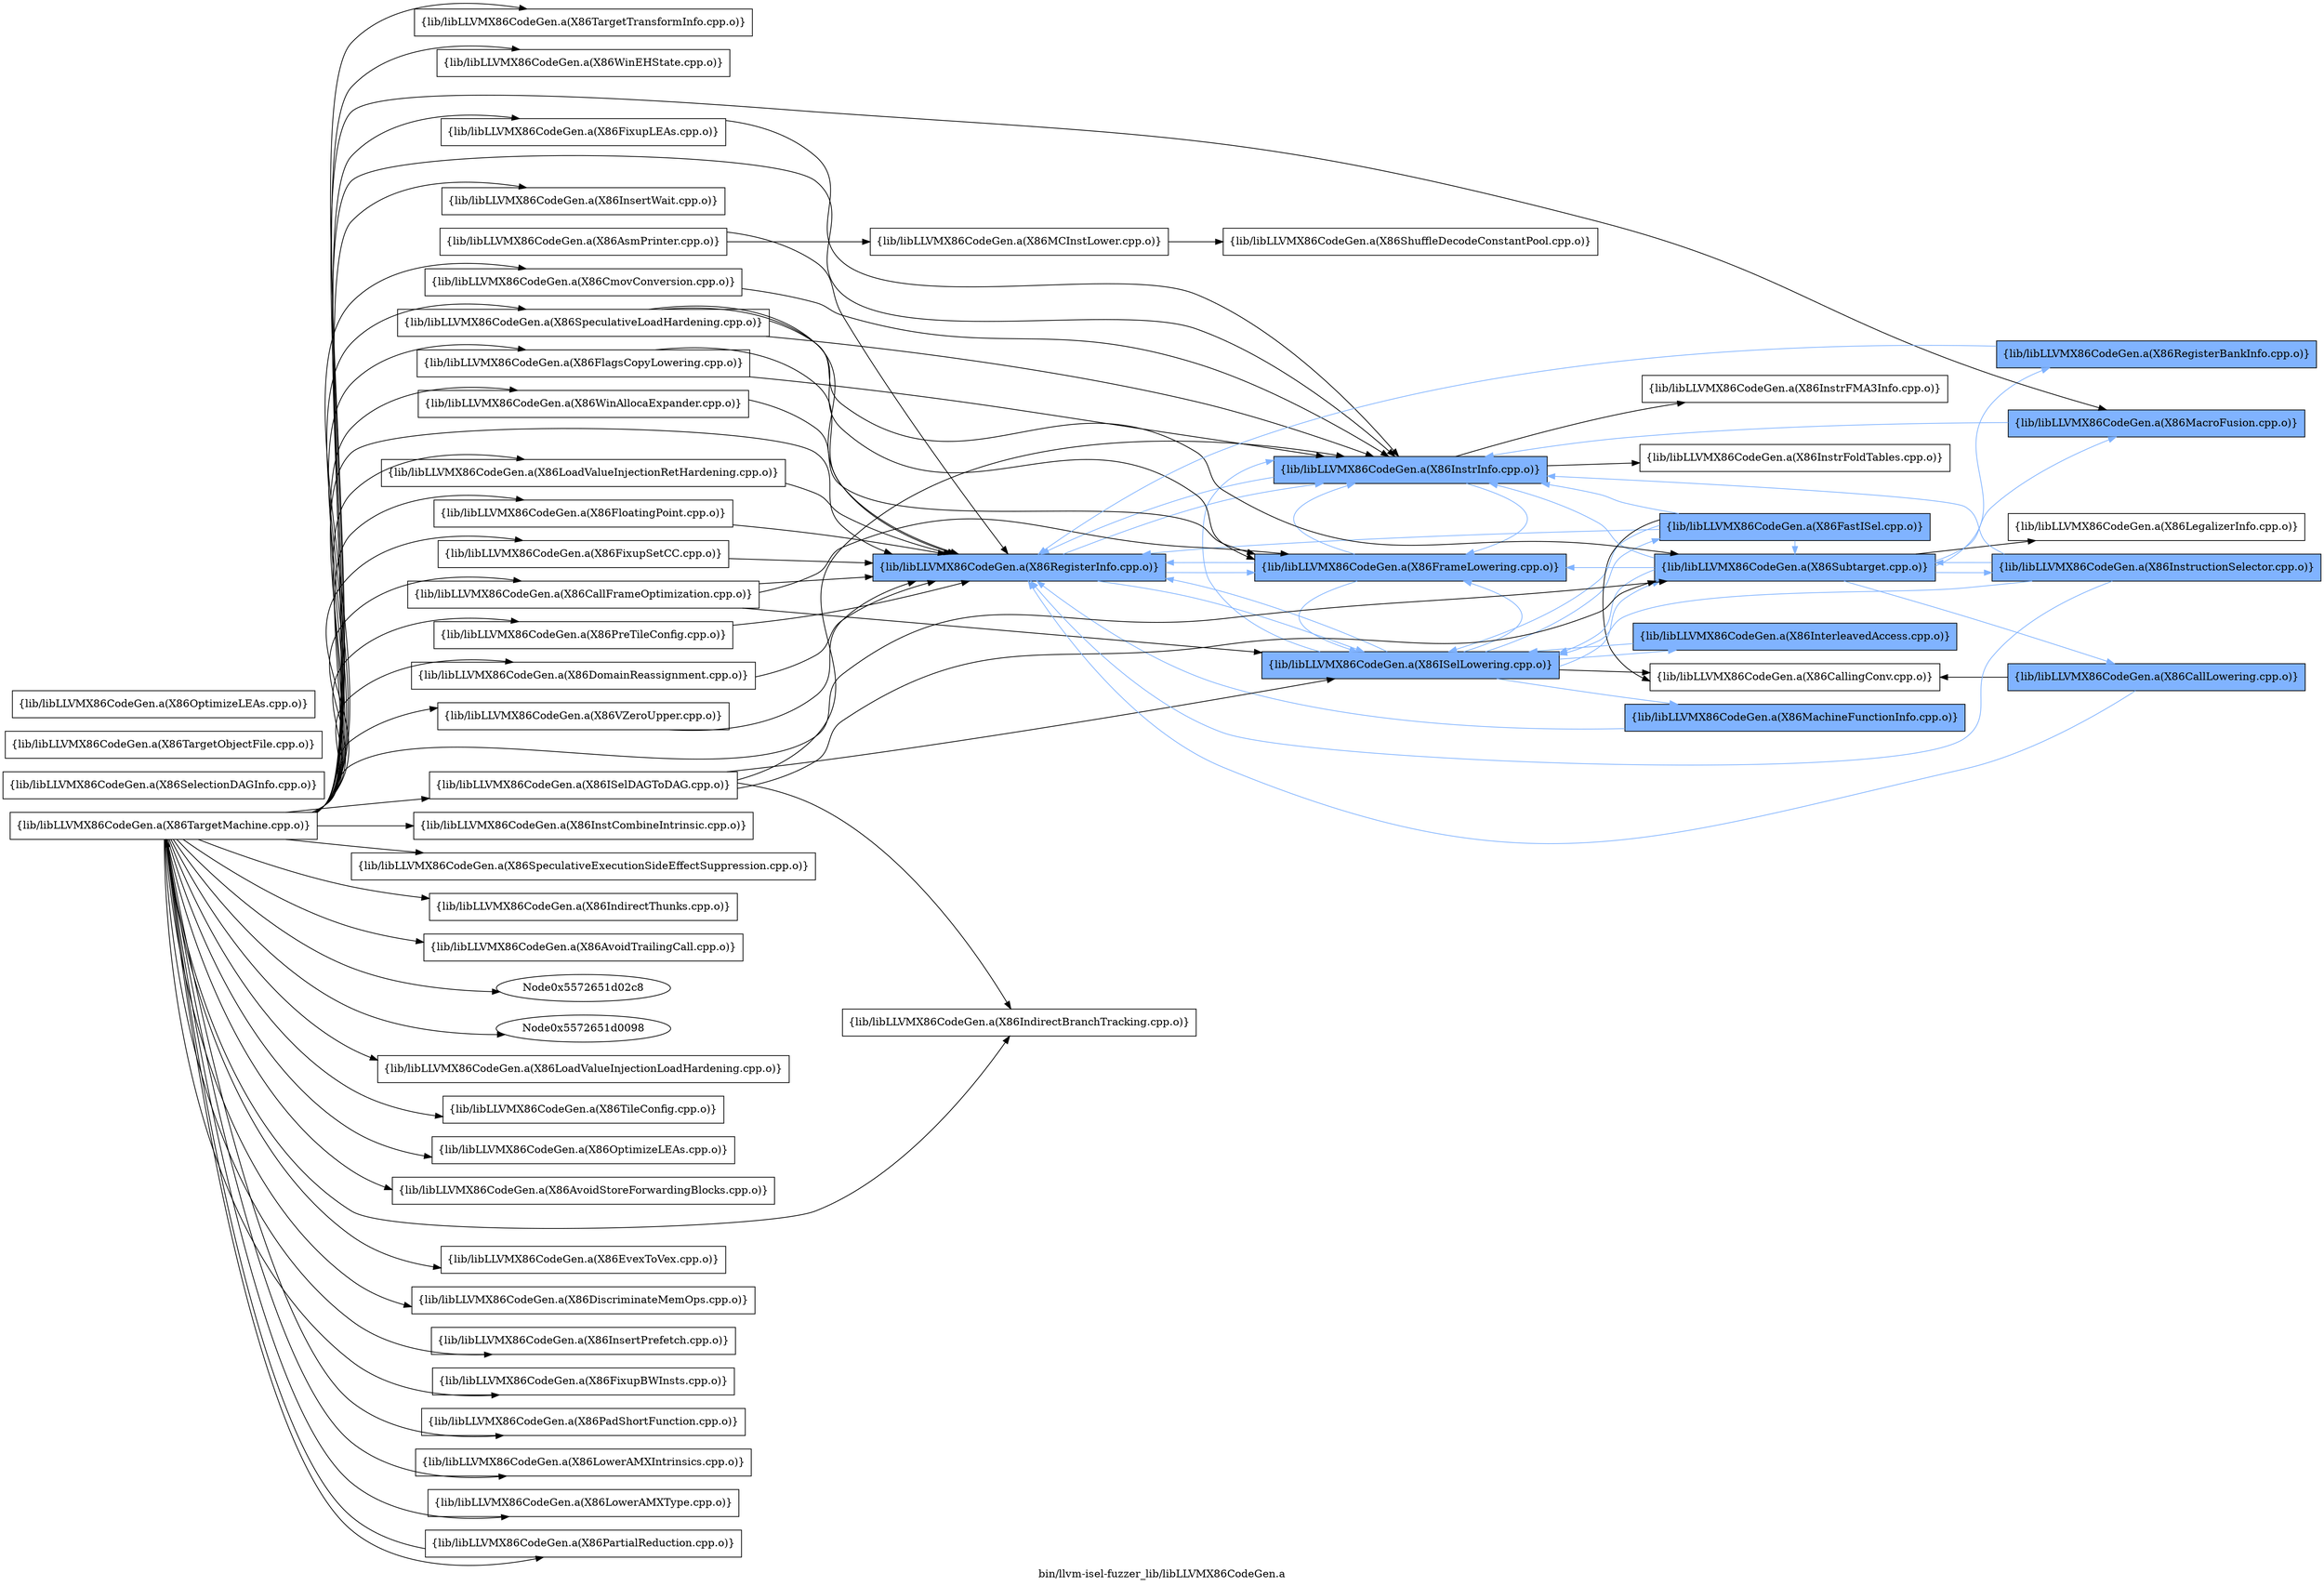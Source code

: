 digraph "bin/llvm-isel-fuzzer_lib/libLLVMX86CodeGen.a" {
	label="bin/llvm-isel-fuzzer_lib/libLLVMX86CodeGen.a";
	rankdir=LR;
	{ rank=same; Node0x5572651e00d8;  }
	{ rank=same; Node0x5572651df958; Node0x5572651e0178;  }
	{ rank=same; Node0x5572651dd3d8; Node0x5572651e12f8; Node0x5572651dee68; Node0x5572651de0a8;  }
	{ rank=same; Node0x5572651dfb88; Node0x5572651df138; Node0x5572651de2d8; Node0x5572651dcc58; Node0x5572651dd1a8; Node0x5572651df6d8; Node0x5572651ddb58;  }

	Node0x5572651e00d8 [shape=record,shape=box,group=0,label="{lib/libLLVMX86CodeGen.a(X86AsmPrinter.cpp.o)}"];
	Node0x5572651e00d8 -> Node0x5572651df958;
	Node0x5572651e00d8 -> Node0x5572651e0178;
	Node0x5572651ddce8 [shape=record,shape=box,group=0,label="{lib/libLLVMX86CodeGen.a(X86TargetMachine.cpp.o)}"];
	Node0x5572651ddce8 -> Node0x5572651e0178;
	Node0x5572651ddce8 -> Node0x5572651dee68;
	Node0x5572651ddce8 -> Node0x5572651dd1a8;
	Node0x5572651ddce8 -> Node0x5572651dea08;
	Node0x5572651ddce8 -> Node0x5572651dd108;
	Node0x5572651ddce8 -> Node0x5572651dc528;
	Node0x5572651ddce8 -> Node0x5572651dccf8;
	Node0x5572651ddce8 -> Node0x5572651dc208;
	Node0x5572651ddce8 -> Node0x5572651d0ea8;
	Node0x5572651ddce8 -> Node0x5572651d02c8;
	Node0x5572651ddce8 -> Node0x5572651d0098;
	Node0x5572651ddce8 -> Node0x5572651d4968;
	Node0x5572651ddce8 -> Node0x5572651d4288;
	Node0x5572651ddce8 -> Node0x5572651d3928;
	Node0x5572651ddce8 -> Node0x5572651d3248;
	Node0x5572651ddce8 -> Node0x5572651d28e8;
	Node0x5572651ddce8 -> Node0x5572651d7398;
	Node0x5572651ddce8 -> Node0x5572651d6b78;
	Node0x5572651ddce8 -> Node0x5572651d63f8;
	Node0x5572651ddce8 -> Node0x5572651dc398;
	Node0x5572651ddce8 -> Node0x5572651d9e18;
	Node0x5572651ddce8 -> Node0x5572651daa98;
	Node0x5572651ddce8 -> Node0x5572651dad68;
	Node0x5572651ddce8 -> Node0x5572651d4148;
	Node0x5572651ddce8 -> Node0x5572651d4878;
	Node0x5572651ddce8 -> Node0x5572651d45f8;
	Node0x5572651ddce8 -> Node0x5572651d2438;
	Node0x5572651ddce8 -> Node0x5572651d35b8;
	Node0x5572651ddce8 -> Node0x5572651d6678;
	Node0x5572651ddce8 -> Node0x5572651d63a8;
	Node0x5572651ddce8 -> Node0x5572651e1028;
	Node0x5572651ddce8 -> Node0x5572651df548;
	Node0x5572651ddce8 -> Node0x5572651dec38;
	Node0x5572651ddce8 -> Node0x5572651df908;
	Node0x5572651ddce8 -> Node0x5572651deaf8;
	Node0x5572651ddce8 -> Node0x5572651de508;
	Node0x5572651ddce8 -> Node0x5572651dc8e8;
	Node0x5572651ddce8 -> Node0x5572651dd608;
	Node0x5572651ddce8 -> Node0x5572651dced8;
	Node0x5572651df958 [shape=record,shape=box,group=0,label="{lib/libLLVMX86CodeGen.a(X86MCInstLower.cpp.o)}"];
	Node0x5572651df958 -> Node0x5572651dd3d8;
	Node0x5572651e0178 [shape=record,shape=box,group=1,style=filled,fillcolor="0.600000 0.5 1",label="{lib/libLLVMX86CodeGen.a(X86RegisterInfo.cpp.o)}"];
	Node0x5572651e0178 -> Node0x5572651e12f8[color="0.600000 0.5 1"];
	Node0x5572651e0178 -> Node0x5572651dee68[color="0.600000 0.5 1"];
	Node0x5572651e0178 -> Node0x5572651de0a8[color="0.600000 0.5 1"];
	Node0x5572651dd3d8 [shape=record,shape=box,group=0,label="{lib/libLLVMX86CodeGen.a(X86ShuffleDecodeConstantPool.cpp.o)}"];
	Node0x5572651dfb88 [shape=record,shape=box,group=1,style=filled,fillcolor="0.600000 0.5 1",label="{lib/libLLVMX86CodeGen.a(X86MachineFunctionInfo.cpp.o)}"];
	Node0x5572651dfb88 -> Node0x5572651e0178[color="0.600000 0.5 1"];
	Node0x5572651e12f8 [shape=record,shape=box,group=1,style=filled,fillcolor="0.600000 0.5 1",label="{lib/libLLVMX86CodeGen.a(X86ISelLowering.cpp.o)}"];
	Node0x5572651e12f8 -> Node0x5572651dfb88[color="0.600000 0.5 1"];
	Node0x5572651e12f8 -> Node0x5572651e0178[color="0.600000 0.5 1"];
	Node0x5572651e12f8 -> Node0x5572651df138[color="0.600000 0.5 1"];
	Node0x5572651e12f8 -> Node0x5572651dee68[color="0.600000 0.5 1"];
	Node0x5572651e12f8 -> Node0x5572651de0a8[color="0.600000 0.5 1"];
	Node0x5572651e12f8 -> Node0x5572651de2d8;
	Node0x5572651e12f8 -> Node0x5572651dcc58[color="0.600000 0.5 1"];
	Node0x5572651e12f8 -> Node0x5572651dd1a8[color="0.600000 0.5 1"];
	Node0x5572651dee68 [shape=record,shape=box,group=1,style=filled,fillcolor="0.600000 0.5 1",label="{lib/libLLVMX86CodeGen.a(X86InstrInfo.cpp.o)}"];
	Node0x5572651dee68 -> Node0x5572651e0178[color="0.600000 0.5 1"];
	Node0x5572651dee68 -> Node0x5572651df6d8;
	Node0x5572651dee68 -> Node0x5572651de0a8[color="0.600000 0.5 1"];
	Node0x5572651dee68 -> Node0x5572651ddb58;
	Node0x5572651de0a8 [shape=record,shape=box,group=1,style=filled,fillcolor="0.600000 0.5 1",label="{lib/libLLVMX86CodeGen.a(X86FrameLowering.cpp.o)}"];
	Node0x5572651de0a8 -> Node0x5572651e0178[color="0.600000 0.5 1"];
	Node0x5572651de0a8 -> Node0x5572651e12f8[color="0.600000 0.5 1"];
	Node0x5572651de0a8 -> Node0x5572651dee68[color="0.600000 0.5 1"];
	Node0x5572651df138 [shape=record,shape=box,group=1,style=filled,fillcolor="0.600000 0.5 1",label="{lib/libLLVMX86CodeGen.a(X86FastISel.cpp.o)}"];
	Node0x5572651df138 -> Node0x5572651e0178[color="0.600000 0.5 1"];
	Node0x5572651df138 -> Node0x5572651e12f8[color="0.600000 0.5 1"];
	Node0x5572651df138 -> Node0x5572651dee68[color="0.600000 0.5 1"];
	Node0x5572651df138 -> Node0x5572651de2d8;
	Node0x5572651df138 -> Node0x5572651dd1a8[color="0.600000 0.5 1"];
	Node0x5572651de2d8 [shape=record,shape=box,group=0,label="{lib/libLLVMX86CodeGen.a(X86CallingConv.cpp.o)}"];
	Node0x5572651dcc58 [shape=record,shape=box,group=1,style=filled,fillcolor="0.600000 0.5 1",label="{lib/libLLVMX86CodeGen.a(X86InterleavedAccess.cpp.o)}"];
	Node0x5572651dcc58 -> Node0x5572651e12f8[color="0.600000 0.5 1"];
	Node0x5572651dd1a8 [shape=record,shape=box,group=1,style=filled,fillcolor="0.600000 0.5 1",label="{lib/libLLVMX86CodeGen.a(X86Subtarget.cpp.o)}"];
	Node0x5572651dd1a8 -> Node0x5572651e12f8[color="0.600000 0.5 1"];
	Node0x5572651dd1a8 -> Node0x5572651dee68[color="0.600000 0.5 1"];
	Node0x5572651dd1a8 -> Node0x5572651de0a8[color="0.600000 0.5 1"];
	Node0x5572651dd1a8 -> Node0x5572651df5e8[color="0.600000 0.5 1"];
	Node0x5572651dd1a8 -> Node0x5572651dfe58;
	Node0x5572651dd1a8 -> Node0x5572651df1d8[color="0.600000 0.5 1"];
	Node0x5572651dd1a8 -> Node0x5572651de328[color="0.600000 0.5 1"];
	Node0x5572651dd1a8 -> Node0x5572651dea08[color="0.600000 0.5 1"];
	Node0x5572651df6d8 [shape=record,shape=box,group=0,label="{lib/libLLVMX86CodeGen.a(X86InstrFoldTables.cpp.o)}"];
	Node0x5572651ddb58 [shape=record,shape=box,group=0,label="{lib/libLLVMX86CodeGen.a(X86InstrFMA3Info.cpp.o)}"];
	Node0x5572651df5e8 [shape=record,shape=box,group=1,style=filled,fillcolor="0.600000 0.5 1",label="{lib/libLLVMX86CodeGen.a(X86CallLowering.cpp.o)}"];
	Node0x5572651df5e8 -> Node0x5572651e0178[color="0.600000 0.5 1"];
	Node0x5572651df5e8 -> Node0x5572651de2d8;
	Node0x5572651dfe58 [shape=record,shape=box,group=0,label="{lib/libLLVMX86CodeGen.a(X86LegalizerInfo.cpp.o)}"];
	Node0x5572651df1d8 [shape=record,shape=box,group=1,style=filled,fillcolor="0.600000 0.5 1",label="{lib/libLLVMX86CodeGen.a(X86RegisterBankInfo.cpp.o)}"];
	Node0x5572651df1d8 -> Node0x5572651e0178[color="0.600000 0.5 1"];
	Node0x5572651de328 [shape=record,shape=box,group=1,style=filled,fillcolor="0.600000 0.5 1",label="{lib/libLLVMX86CodeGen.a(X86InstructionSelector.cpp.o)}"];
	Node0x5572651de328 -> Node0x5572651e0178[color="0.600000 0.5 1"];
	Node0x5572651de328 -> Node0x5572651e12f8[color="0.600000 0.5 1"];
	Node0x5572651de328 -> Node0x5572651dee68[color="0.600000 0.5 1"];
	Node0x5572651de328 -> Node0x5572651dd1a8[color="0.600000 0.5 1"];
	Node0x5572651dea08 [shape=record,shape=box,group=1,style=filled,fillcolor="0.600000 0.5 1",label="{lib/libLLVMX86CodeGen.a(X86MacroFusion.cpp.o)}"];
	Node0x5572651dea08 -> Node0x5572651dee68[color="0.600000 0.5 1"];
	Node0x5572651e0358 [shape=record,shape=box,group=0,label="{lib/libLLVMX86CodeGen.a(X86SelectionDAGInfo.cpp.o)}"];
	Node0x5572651dd108 [shape=record,shape=box,group=0,label="{lib/libLLVMX86CodeGen.a(X86InstCombineIntrinsic.cpp.o)}"];
	Node0x5572651dc528 [shape=record,shape=box,group=0,label="{lib/libLLVMX86CodeGen.a(X86SpeculativeExecutionSideEffectSuppression.cpp.o)}"];
	Node0x5572651dccf8 [shape=record,shape=box,group=0,label="{lib/libLLVMX86CodeGen.a(X86IndirectThunks.cpp.o)}"];
	Node0x5572651dc208 [shape=record,shape=box,group=0,label="{lib/libLLVMX86CodeGen.a(X86LoadValueInjectionRetHardening.cpp.o)}"];
	Node0x5572651dc208 -> Node0x5572651e0178;
	Node0x5572651d0ea8 [shape=record,shape=box,group=0,label="{lib/libLLVMX86CodeGen.a(X86AvoidTrailingCall.cpp.o)}"];
	Node0x5572651d4968 [shape=record,shape=box,group=0,label="{lib/libLLVMX86CodeGen.a(X86FloatingPoint.cpp.o)}"];
	Node0x5572651d4968 -> Node0x5572651e0178;
	Node0x5572651d4288 [shape=record,shape=box,group=0,label="{lib/libLLVMX86CodeGen.a(X86LoadValueInjectionLoadHardening.cpp.o)}"];
	Node0x5572651d3928 [shape=record,shape=box,group=0,label="{lib/libLLVMX86CodeGen.a(X86TileConfig.cpp.o)}"];
	Node0x5572651d3248 [shape=record,shape=box,group=0,label="{lib/libLLVMX86CodeGen.a(X86SpeculativeLoadHardening.cpp.o)}"];
	Node0x5572651d3248 -> Node0x5572651e0178;
	Node0x5572651d3248 -> Node0x5572651dee68;
	Node0x5572651d3248 -> Node0x5572651de0a8;
	Node0x5572651d3248 -> Node0x5572651dd1a8;
	Node0x5572651d28e8 [shape=record,shape=box,group=0,label="{lib/libLLVMX86CodeGen.a(X86FlagsCopyLowering.cpp.o)}"];
	Node0x5572651d28e8 -> Node0x5572651e0178;
	Node0x5572651d28e8 -> Node0x5572651dee68;
	Node0x5572651d7398 [shape=record,shape=box,group=0,label="{lib/libLLVMX86CodeGen.a(X86FixupSetCC.cpp.o)}"];
	Node0x5572651d7398 -> Node0x5572651e0178;
	Node0x5572651d6b78 [shape=record,shape=box,group=0,label="{lib/libLLVMX86CodeGen.a(X86OptimizeLEAs.cpp.o)}"];
	Node0x5572651d63f8 [shape=record,shape=box,group=0,label="{lib/libLLVMX86CodeGen.a(X86CallFrameOptimization.cpp.o)}"];
	Node0x5572651d63f8 -> Node0x5572651e0178;
	Node0x5572651d63f8 -> Node0x5572651e12f8;
	Node0x5572651d63f8 -> Node0x5572651de0a8;
	Node0x5572651dc398 [shape=record,shape=box,group=0,label="{lib/libLLVMX86CodeGen.a(X86AvoidStoreForwardingBlocks.cpp.o)}"];
	Node0x5572651d9e18 [shape=record,shape=box,group=0,label="{lib/libLLVMX86CodeGen.a(X86PreTileConfig.cpp.o)}"];
	Node0x5572651d9e18 -> Node0x5572651e0178;
	Node0x5572651daa98 [shape=record,shape=box,group=0,label="{lib/libLLVMX86CodeGen.a(X86CmovConversion.cpp.o)}"];
	Node0x5572651daa98 -> Node0x5572651dee68;
	Node0x5572651dad68 [shape=record,shape=box,group=0,label="{lib/libLLVMX86CodeGen.a(X86ISelDAGToDAG.cpp.o)}"];
	Node0x5572651dad68 -> Node0x5572651e12f8;
	Node0x5572651dad68 -> Node0x5572651dee68;
	Node0x5572651dad68 -> Node0x5572651dd1a8;
	Node0x5572651dad68 -> Node0x5572651d4148;
	Node0x5572651d4148 [shape=record,shape=box,group=0,label="{lib/libLLVMX86CodeGen.a(X86IndirectBranchTracking.cpp.o)}"];
	Node0x5572651d4878 [shape=record,shape=box,group=0,label="{lib/libLLVMX86CodeGen.a(X86EvexToVex.cpp.o)}"];
	Node0x5572651d45f8 [shape=record,shape=box,group=0,label="{lib/libLLVMX86CodeGen.a(X86DiscriminateMemOps.cpp.o)}"];
	Node0x5572651d2438 [shape=record,shape=box,group=0,label="{lib/libLLVMX86CodeGen.a(X86InsertPrefetch.cpp.o)}"];
	Node0x5572651d35b8 [shape=record,shape=box,group=0,label="{lib/libLLVMX86CodeGen.a(X86FixupBWInsts.cpp.o)}"];
	Node0x5572651d6678 [shape=record,shape=box,group=0,label="{lib/libLLVMX86CodeGen.a(X86PadShortFunction.cpp.o)}"];
	Node0x5572651d63a8 [shape=record,shape=box,group=0,label="{lib/libLLVMX86CodeGen.a(X86FixupLEAs.cpp.o)}"];
	Node0x5572651d63a8 -> Node0x5572651dee68;
	Node0x5572651e1028 [shape=record,shape=box,group=0,label="{lib/libLLVMX86CodeGen.a(X86LowerAMXIntrinsics.cpp.o)}"];
	Node0x5572651df548 [shape=record,shape=box,group=0,label="{lib/libLLVMX86CodeGen.a(X86LowerAMXType.cpp.o)}"];
	Node0x5572651dec38 [shape=record,shape=box,group=0,label="{lib/libLLVMX86CodeGen.a(X86DomainReassignment.cpp.o)}"];
	Node0x5572651dec38 -> Node0x5572651e0178;
	Node0x5572651df908 [shape=record,shape=box,group=0,label="{lib/libLLVMX86CodeGen.a(X86PartialReduction.cpp.o)}"];
	Node0x5572651df908 -> Node0x5572651ddce8;
	Node0x5572651deaf8 [shape=record,shape=box,group=0,label="{lib/libLLVMX86CodeGen.a(X86TargetTransformInfo.cpp.o)}"];
	Node0x5572651de508 [shape=record,shape=box,group=0,label="{lib/libLLVMX86CodeGen.a(X86VZeroUpper.cpp.o)}"];
	Node0x5572651de508 -> Node0x5572651e0178;
	Node0x5572651dc8e8 [shape=record,shape=box,group=0,label="{lib/libLLVMX86CodeGen.a(X86WinAllocaExpander.cpp.o)}"];
	Node0x5572651dc8e8 -> Node0x5572651de0a8;
	Node0x5572651dd608 [shape=record,shape=box,group=0,label="{lib/libLLVMX86CodeGen.a(X86WinEHState.cpp.o)}"];
	Node0x5572651dced8 [shape=record,shape=box,group=0,label="{lib/libLLVMX86CodeGen.a(X86InsertWait.cpp.o)}"];
	Node0x5572651de058 [shape=record,shape=box,group=0,label="{lib/libLLVMX86CodeGen.a(X86TargetObjectFile.cpp.o)}"];
	Node0x557265235368 [shape=record,shape=box,group=0,label="{lib/libLLVMX86CodeGen.a(X86OptimizeLEAs.cpp.o)}"];
}
